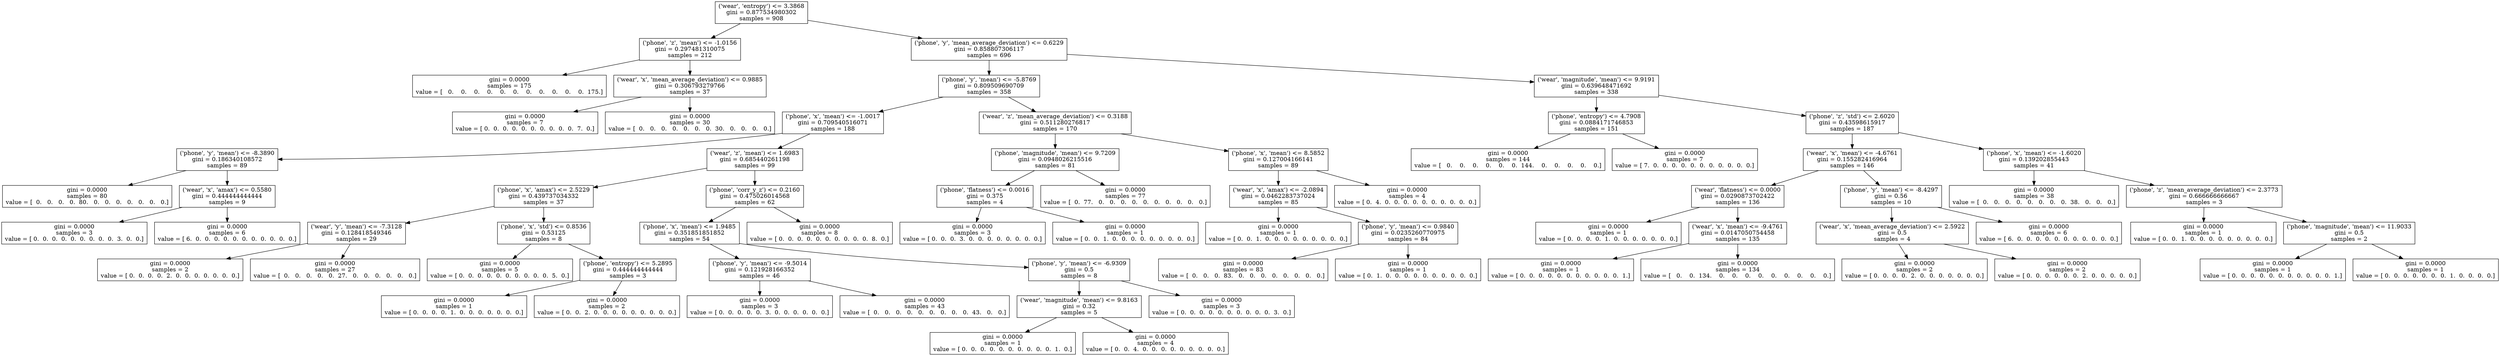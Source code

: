 digraph Tree {
0 [label="('wear', 'entropy') <= 3.3868\ngini = 0.877534980302\nsamples = 908", shape="box"] ;
1 [label="('phone', 'z', 'mean') <= -1.0156\ngini = 0.297481310075\nsamples = 212", shape="box"] ;
0 -> 1 ;
2 [label="gini = 0.0000\nsamples = 175\nvalue = [   0.    0.    0.    0.    0.    0.    0.    0.    0.    0.    0.  175.]", shape="box"] ;
1 -> 2 ;
3 [label="('wear', 'x', 'mean_average_deviation') <= 0.9885\ngini = 0.306793279766\nsamples = 37", shape="box"] ;
1 -> 3 ;
4 [label="gini = 0.0000\nsamples = 7\nvalue = [ 0.  0.  0.  0.  0.  0.  0.  0.  0.  0.  7.  0.]", shape="box"] ;
3 -> 4 ;
5 [label="gini = 0.0000\nsamples = 30\nvalue = [  0.   0.   0.   0.   0.   0.   0.  30.   0.   0.   0.   0.]", shape="box"] ;
3 -> 5 ;
6 [label="('phone', 'y', 'mean_average_deviation') <= 0.6229\ngini = 0.858807306117\nsamples = 696", shape="box"] ;
0 -> 6 ;
7 [label="('phone', 'y', 'mean') <= -5.8769\ngini = 0.809509690709\nsamples = 358", shape="box"] ;
6 -> 7 ;
8 [label="('phone', 'x', 'mean') <= -1.0017\ngini = 0.709540516071\nsamples = 188", shape="box"] ;
7 -> 8 ;
9 [label="('phone', 'y', 'mean') <= -8.3890\ngini = 0.186340108572\nsamples = 89", shape="box"] ;
8 -> 9 ;
10 [label="gini = 0.0000\nsamples = 80\nvalue = [  0.   0.   0.   0.  80.   0.   0.   0.   0.   0.   0.   0.]", shape="box"] ;
9 -> 10 ;
11 [label="('wear', 'x', 'amax') <= 0.5580\ngini = 0.444444444444\nsamples = 9", shape="box"] ;
9 -> 11 ;
12 [label="gini = 0.0000\nsamples = 3\nvalue = [ 0.  0.  0.  0.  0.  0.  0.  0.  0.  3.  0.  0.]", shape="box"] ;
11 -> 12 ;
13 [label="gini = 0.0000\nsamples = 6\nvalue = [ 6.  0.  0.  0.  0.  0.  0.  0.  0.  0.  0.  0.]", shape="box"] ;
11 -> 13 ;
14 [label="('wear', 'z', 'mean') <= 1.6983\ngini = 0.685440261198\nsamples = 99", shape="box"] ;
8 -> 14 ;
15 [label="('phone', 'x', 'amax') <= 2.5229\ngini = 0.439737034332\nsamples = 37", shape="box"] ;
14 -> 15 ;
16 [label="('wear', 'y', 'mean') <= -7.3128\ngini = 0.128418549346\nsamples = 29", shape="box"] ;
15 -> 16 ;
17 [label="gini = 0.0000\nsamples = 2\nvalue = [ 0.  0.  0.  0.  2.  0.  0.  0.  0.  0.  0.  0.]", shape="box"] ;
16 -> 17 ;
18 [label="gini = 0.0000\nsamples = 27\nvalue = [  0.   0.   0.   0.   0.  27.   0.   0.   0.   0.   0.   0.]", shape="box"] ;
16 -> 18 ;
19 [label="('phone', 'x', 'std') <= 0.8536\ngini = 0.53125\nsamples = 8", shape="box"] ;
15 -> 19 ;
20 [label="gini = 0.0000\nsamples = 5\nvalue = [ 0.  0.  0.  0.  0.  0.  0.  0.  0.  0.  5.  0.]", shape="box"] ;
19 -> 20 ;
21 [label="('phone', 'entropy') <= 5.2895\ngini = 0.444444444444\nsamples = 3", shape="box"] ;
19 -> 21 ;
22 [label="gini = 0.0000\nsamples = 1\nvalue = [ 0.  0.  0.  0.  1.  0.  0.  0.  0.  0.  0.  0.]", shape="box"] ;
21 -> 22 ;
23 [label="gini = 0.0000\nsamples = 2\nvalue = [ 0.  0.  2.  0.  0.  0.  0.  0.  0.  0.  0.  0.]", shape="box"] ;
21 -> 23 ;
24 [label="('phone', 'corr_y_z') <= 0.2160\ngini = 0.475026014568\nsamples = 62", shape="box"] ;
14 -> 24 ;
25 [label="('phone', 'x', 'mean') <= 1.9485\ngini = 0.351851851852\nsamples = 54", shape="box"] ;
24 -> 25 ;
26 [label="('phone', 'y', 'mean') <= -9.5014\ngini = 0.121928166352\nsamples = 46", shape="box"] ;
25 -> 26 ;
27 [label="gini = 0.0000\nsamples = 3\nvalue = [ 0.  0.  0.  0.  0.  3.  0.  0.  0.  0.  0.  0.]", shape="box"] ;
26 -> 27 ;
28 [label="gini = 0.0000\nsamples = 43\nvalue = [  0.   0.   0.   0.   0.   0.   0.   0.   0.  43.   0.   0.]", shape="box"] ;
26 -> 28 ;
29 [label="('phone', 'y', 'mean') <= -6.9309\ngini = 0.5\nsamples = 8", shape="box"] ;
25 -> 29 ;
30 [label="('wear', 'magnitude', 'mean') <= 9.8163\ngini = 0.32\nsamples = 5", shape="box"] ;
29 -> 30 ;
31 [label="gini = 0.0000\nsamples = 1\nvalue = [ 0.  0.  0.  0.  0.  0.  0.  0.  0.  0.  1.  0.]", shape="box"] ;
30 -> 31 ;
32 [label="gini = 0.0000\nsamples = 4\nvalue = [ 0.  0.  4.  0.  0.  0.  0.  0.  0.  0.  0.  0.]", shape="box"] ;
30 -> 32 ;
33 [label="gini = 0.0000\nsamples = 3\nvalue = [ 0.  0.  0.  0.  0.  0.  0.  0.  0.  0.  3.  0.]", shape="box"] ;
29 -> 33 ;
34 [label="gini = 0.0000\nsamples = 8\nvalue = [ 0.  0.  0.  0.  0.  0.  0.  0.  0.  0.  8.  0.]", shape="box"] ;
24 -> 34 ;
35 [label="('wear', 'z', 'mean_average_deviation') <= 0.3188\ngini = 0.511280276817\nsamples = 170", shape="box"] ;
7 -> 35 ;
36 [label="('phone', 'magnitude', 'mean') <= 9.7209\ngini = 0.0948026215516\nsamples = 81", shape="box"] ;
35 -> 36 ;
37 [label="('phone', 'flatness') <= 0.0016\ngini = 0.375\nsamples = 4", shape="box"] ;
36 -> 37 ;
38 [label="gini = 0.0000\nsamples = 3\nvalue = [ 0.  0.  0.  3.  0.  0.  0.  0.  0.  0.  0.  0.]", shape="box"] ;
37 -> 38 ;
39 [label="gini = 0.0000\nsamples = 1\nvalue = [ 0.  0.  1.  0.  0.  0.  0.  0.  0.  0.  0.  0.]", shape="box"] ;
37 -> 39 ;
40 [label="gini = 0.0000\nsamples = 77\nvalue = [  0.  77.   0.   0.   0.   0.   0.   0.   0.   0.   0.   0.]", shape="box"] ;
36 -> 40 ;
41 [label="('phone', 'x', 'mean') <= 8.5852\ngini = 0.127004166141\nsamples = 89", shape="box"] ;
35 -> 41 ;
42 [label="('wear', 'x', 'amax') <= -2.0894\ngini = 0.0462283737024\nsamples = 85", shape="box"] ;
41 -> 42 ;
43 [label="gini = 0.0000\nsamples = 1\nvalue = [ 0.  0.  1.  0.  0.  0.  0.  0.  0.  0.  0.  0.]", shape="box"] ;
42 -> 43 ;
44 [label="('phone', 'y', 'mean') <= 0.9840\ngini = 0.0235260770975\nsamples = 84", shape="box"] ;
42 -> 44 ;
45 [label="gini = 0.0000\nsamples = 83\nvalue = [  0.   0.   0.  83.   0.   0.   0.   0.   0.   0.   0.   0.]", shape="box"] ;
44 -> 45 ;
46 [label="gini = 0.0000\nsamples = 1\nvalue = [ 0.  1.  0.  0.  0.  0.  0.  0.  0.  0.  0.  0.]", shape="box"] ;
44 -> 46 ;
47 [label="gini = 0.0000\nsamples = 4\nvalue = [ 0.  4.  0.  0.  0.  0.  0.  0.  0.  0.  0.  0.]", shape="box"] ;
41 -> 47 ;
48 [label="('wear', 'magnitude', 'mean') <= 9.9191\ngini = 0.639648471692\nsamples = 338", shape="box"] ;
6 -> 48 ;
49 [label="('phone', 'entropy') <= 4.7908\ngini = 0.0884171746853\nsamples = 151", shape="box"] ;
48 -> 49 ;
50 [label="gini = 0.0000\nsamples = 144\nvalue = [   0.    0.    0.    0.    0.    0.  144.    0.    0.    0.    0.    0.]", shape="box"] ;
49 -> 50 ;
51 [label="gini = 0.0000\nsamples = 7\nvalue = [ 7.  0.  0.  0.  0.  0.  0.  0.  0.  0.  0.  0.]", shape="box"] ;
49 -> 51 ;
52 [label="('phone', 'z', 'std') <= 2.6020\ngini = 0.43598615917\nsamples = 187", shape="box"] ;
48 -> 52 ;
53 [label="('wear', 'x', 'mean') <= -4.6761\ngini = 0.155282416964\nsamples = 146", shape="box"] ;
52 -> 53 ;
54 [label="('wear', 'flatness') <= 0.0000\ngini = 0.0290873702422\nsamples = 136", shape="box"] ;
53 -> 54 ;
55 [label="gini = 0.0000\nsamples = 1\nvalue = [ 0.  0.  0.  0.  1.  0.  0.  0.  0.  0.  0.  0.]", shape="box"] ;
54 -> 55 ;
56 [label="('wear', 'x', 'mean') <= -9.4761\ngini = 0.0147050754458\nsamples = 135", shape="box"] ;
54 -> 56 ;
57 [label="gini = 0.0000\nsamples = 1\nvalue = [ 0.  0.  0.  0.  0.  0.  0.  0.  0.  0.  0.  1.]", shape="box"] ;
56 -> 57 ;
58 [label="gini = 0.0000\nsamples = 134\nvalue = [   0.    0.  134.    0.    0.    0.    0.    0.    0.    0.    0.    0.]", shape="box"] ;
56 -> 58 ;
59 [label="('phone', 'y', 'mean') <= -8.4297\ngini = 0.56\nsamples = 10", shape="box"] ;
53 -> 59 ;
60 [label="('wear', 'x', 'mean_average_deviation') <= 2.5922\ngini = 0.5\nsamples = 4", shape="box"] ;
59 -> 60 ;
61 [label="gini = 0.0000\nsamples = 2\nvalue = [ 0.  0.  0.  0.  2.  0.  0.  0.  0.  0.  0.  0.]", shape="box"] ;
60 -> 61 ;
62 [label="gini = 0.0000\nsamples = 2\nvalue = [ 0.  0.  0.  0.  0.  0.  2.  0.  0.  0.  0.  0.]", shape="box"] ;
60 -> 62 ;
63 [label="gini = 0.0000\nsamples = 6\nvalue = [ 6.  0.  0.  0.  0.  0.  0.  0.  0.  0.  0.  0.]", shape="box"] ;
59 -> 63 ;
64 [label="('phone', 'x', 'mean') <= -1.6020\ngini = 0.139202855443\nsamples = 41", shape="box"] ;
52 -> 64 ;
65 [label="gini = 0.0000\nsamples = 38\nvalue = [  0.   0.   0.   0.   0.   0.   0.   0.  38.   0.   0.   0.]", shape="box"] ;
64 -> 65 ;
66 [label="('phone', 'z', 'mean_average_deviation') <= 2.3773\ngini = 0.666666666667\nsamples = 3", shape="box"] ;
64 -> 66 ;
67 [label="gini = 0.0000\nsamples = 1\nvalue = [ 0.  0.  1.  0.  0.  0.  0.  0.  0.  0.  0.  0.]", shape="box"] ;
66 -> 67 ;
68 [label="('phone', 'magnitude', 'mean') <= 11.9033\ngini = 0.5\nsamples = 2", shape="box"] ;
66 -> 68 ;
69 [label="gini = 0.0000\nsamples = 1\nvalue = [ 0.  0.  0.  0.  0.  0.  0.  0.  0.  0.  0.  1.]", shape="box"] ;
68 -> 69 ;
70 [label="gini = 0.0000\nsamples = 1\nvalue = [ 0.  0.  0.  0.  0.  0.  0.  1.  0.  0.  0.  0.]", shape="box"] ;
68 -> 70 ;
}